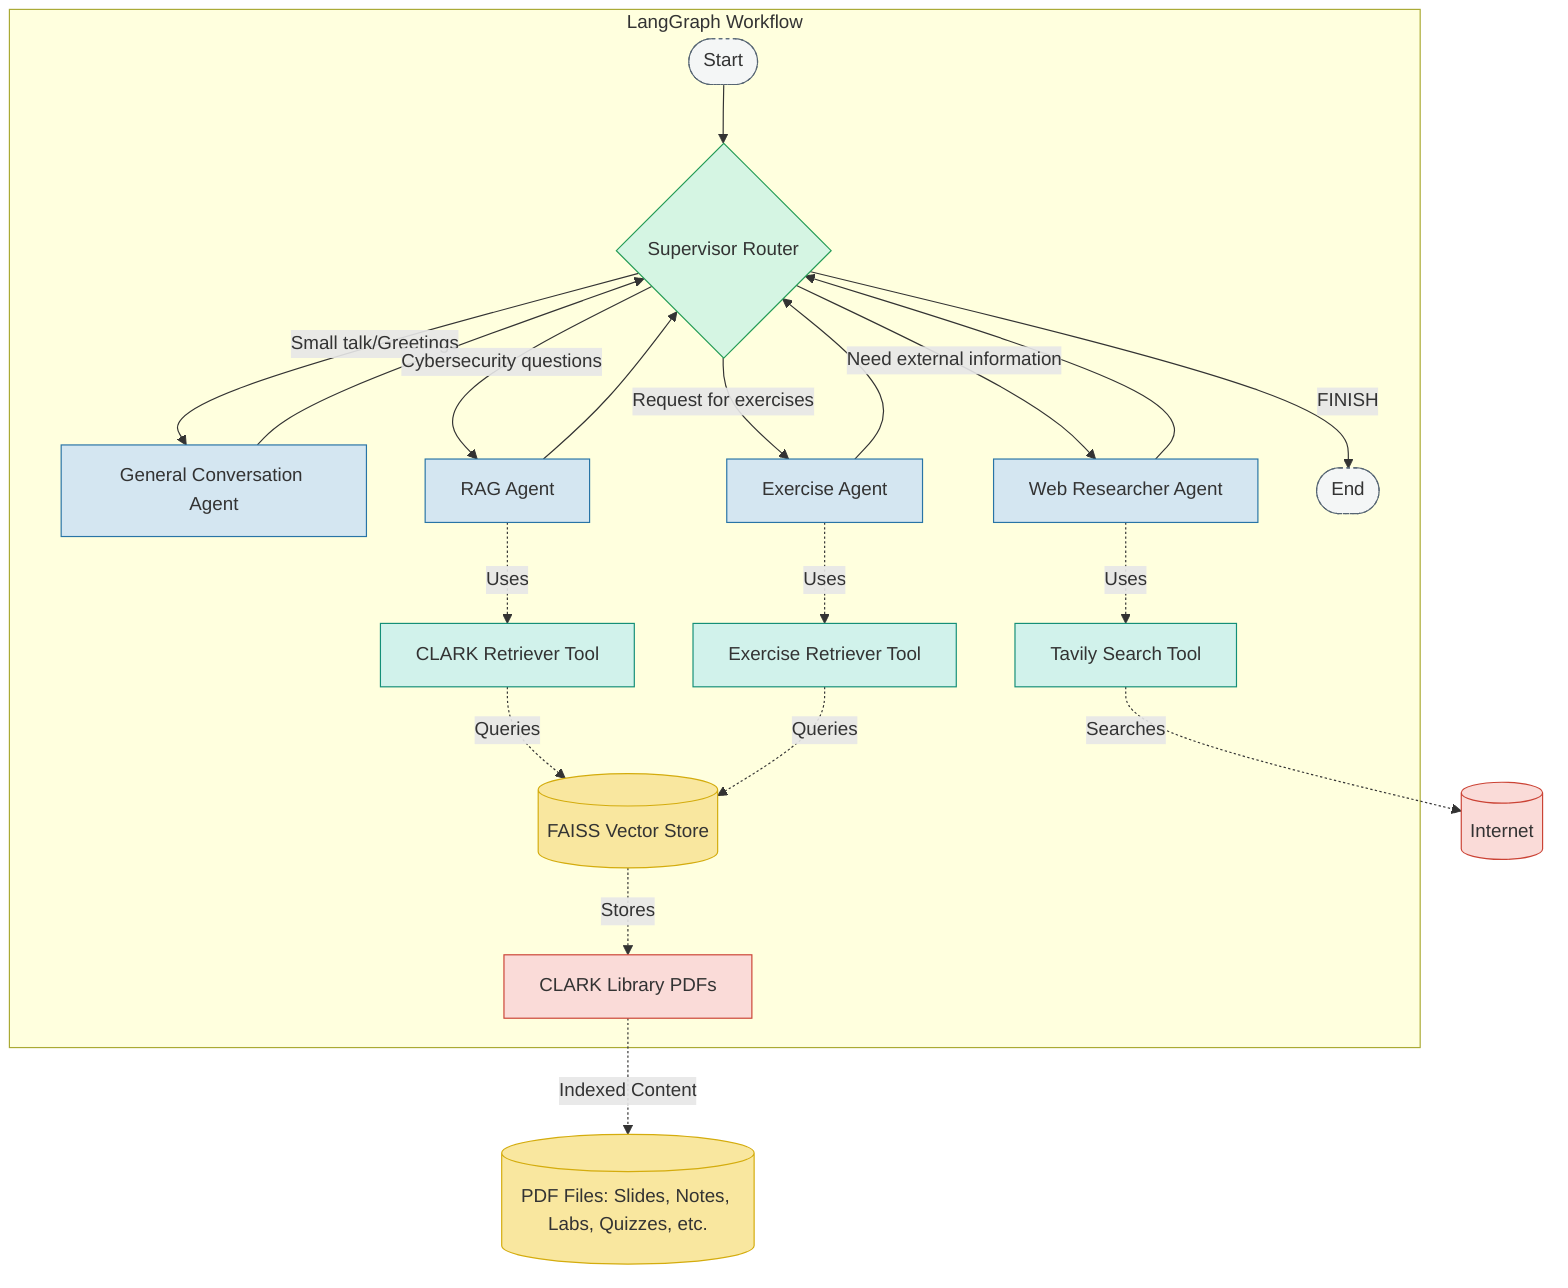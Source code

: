 ---
config:
  layout: fixed
---
flowchart TB
 subgraph Graph["LangGraph Workflow"]
    direction TB
        Supervisor{"Supervisor Router"}
        Start(["Start"])
        GA["General Conversation Agent"]
        RA["RAG Agent"]
        WA["Web Researcher Agent"]
        EA["Exercise Agent"]
        RT["CLARK Retriever Tool"]
        WT["Tavily Search Tool"]
        ET["Exercise Retriever Tool"]
        VS[("FAISS Vector Store")]
        CLARK["CLARK Library PDFs"]
        End(["End"])
  end
    Start --> Supervisor
    Supervisor -- Small talk/Greetings --> GA
    Supervisor -- Cybersecurity questions --> RA
    Supervisor -- Need external information --> WA
    Supervisor -- Request for exercises --> EA
    RA -. Uses .-> RT
    WA -. Uses .-> WT
    EA -. Uses .-> ET
    RT -. Queries .-> VS
    ET -. Queries .-> VS
    VS -. Stores .-> CLARK
    GA --> Supervisor
    RA --> Supervisor
    WA --> Supervisor
    EA --> Supervisor
    Supervisor -- FINISH --> End
    CLARK -. Indexed Content .-> PDFs[("PDF Files: Slides, Notes, Labs, Quizzes, etc.")]
    WT -. Searches .-> Web[("Internet")]
     Supervisor:::router
     Start:::endpoint
     GA:::agent
     RA:::agent
     WA:::agent
     EA:::agent
     RT:::tool
     WT:::tool
     ET:::tool
     VS:::storage
     CLARK:::external
     End:::endpoint
     PDFs:::storage
     Web:::external
    classDef agent fill:#d4e6f1,stroke:#2874a6,stroke-width:1px
    classDef tool fill:#d1f2eb,stroke:#148f77,stroke-width:1px
    classDef storage fill:#f9e79f,stroke:#d4ac0d,stroke-width:1px
    classDef external fill:#fadbd8,stroke:#cb4335,stroke-width:1px
    classDef interface fill:#e8f8f5,stroke:#117a65,stroke-width:1px
    classDef router fill:#d5f5e3,stroke:#239b56,stroke-width:1px
    classDef endpoint fill:#f4f6f6,stroke:#566573,stroke-width:1px,stroke-dasharray: 3 3